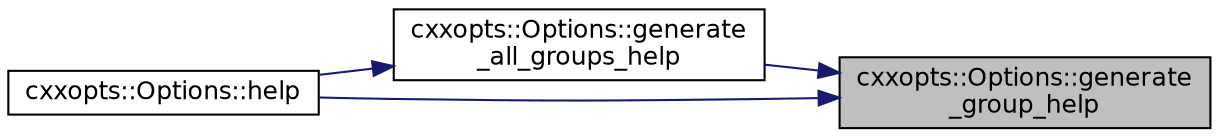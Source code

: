 digraph "cxxopts::Options::generate_group_help"
{
 // INTERACTIVE_SVG=YES
 // LATEX_PDF_SIZE
  edge [fontname="Helvetica",fontsize="12",labelfontname="Helvetica",labelfontsize="12"];
  node [fontname="Helvetica",fontsize="12",shape=record];
  rankdir="RL";
  Node1 [label="cxxopts::Options::generate\l_group_help",height=0.2,width=0.4,color="black", fillcolor="grey75", style="filled", fontcolor="black",tooltip=" "];
  Node1 -> Node2 [dir="back",color="midnightblue",fontsize="12",style="solid"];
  Node2 [label="cxxopts::Options::generate\l_all_groups_help",height=0.2,width=0.4,color="black", fillcolor="white", style="filled",URL="$a01050.html#adc15c2e713a3c026c7a25e83612ec247",tooltip=" "];
  Node2 -> Node3 [dir="back",color="midnightblue",fontsize="12",style="solid"];
  Node3 [label="cxxopts::Options::help",height=0.2,width=0.4,color="black", fillcolor="white", style="filled",URL="$a01050.html#a7392b09071f42ed45dea85738af965b4",tooltip=" "];
  Node1 -> Node3 [dir="back",color="midnightblue",fontsize="12",style="solid"];
}
